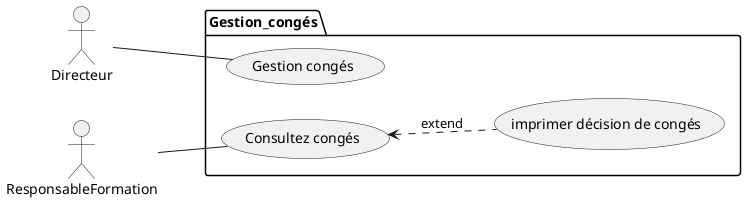 @startuml uses_cases_pkg_GestionConge
left to right direction

actor Directeur as directeur
actor ResponsableFormation as responsableFormation

package Gestion_congés {

  directeur -- (Gestion congés)
  responsableFormation -- (Consultez congés)
  (Consultez congés) <.. (imprimer décision de congés) : extend

}

@enduml
